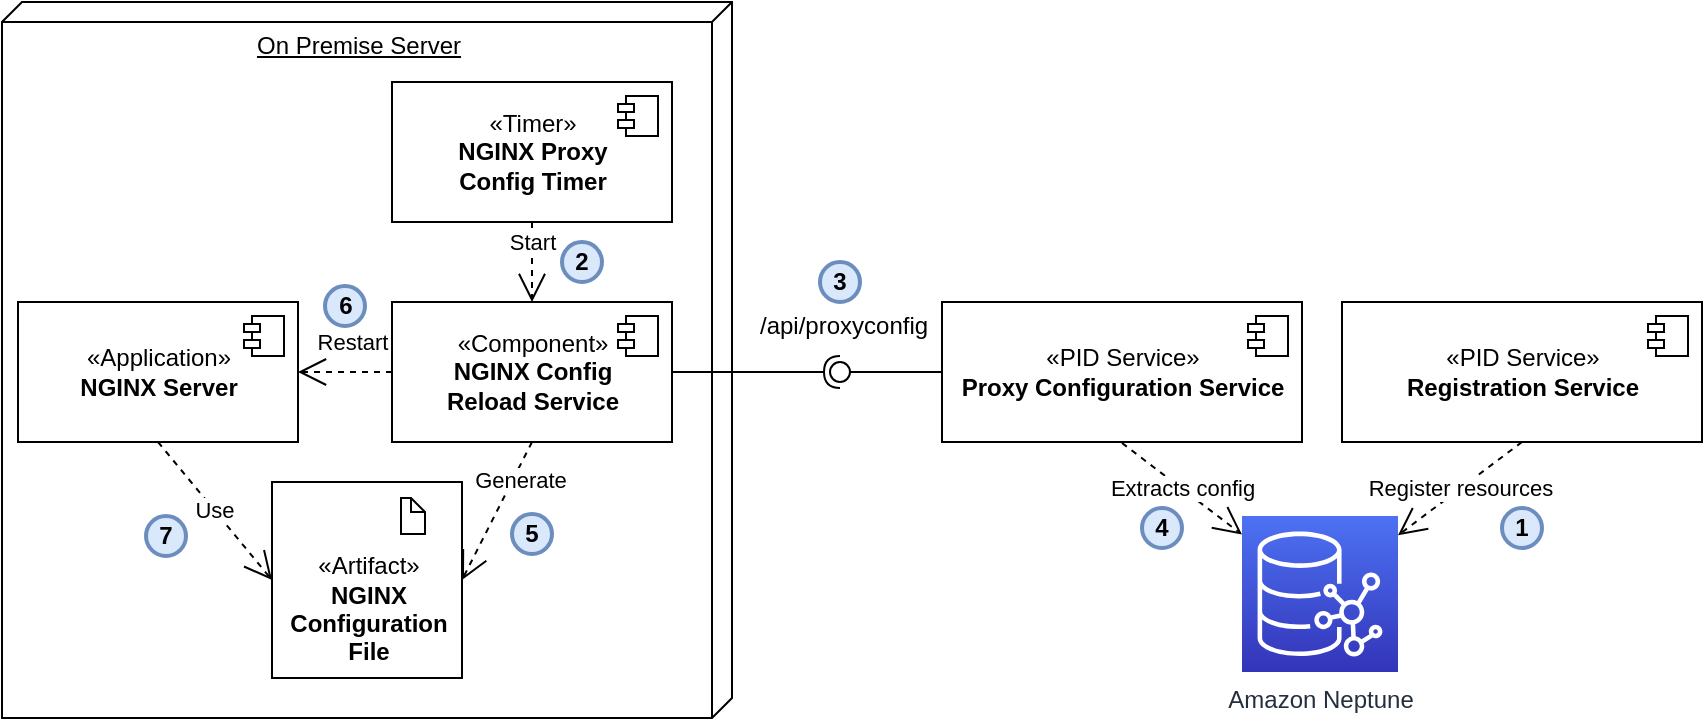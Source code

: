 <mxfile pages="1" version="11.2.4" type="device"><diagram id="wMD3JfLOHmqPa8g3TPrb" name="Page-1"><mxGraphModel dx="1185" dy="596" grid="1" gridSize="10" guides="1" tooltips="1" connect="1" arrows="1" fold="1" page="1" pageScale="1" pageWidth="850" pageHeight="1100" math="0" shadow="0"><root><mxCell id="0"/><mxCell id="1" parent="0"/><mxCell id="M9fB_x5Olziss_L0Bqrp-20" value="&lt;br&gt;«PID Service»&lt;br&gt;&lt;span&gt;&lt;b&gt;Proxy Configuration Service&lt;/b&gt;&lt;/span&gt;" style="html=1;align=center;verticalAlign=top;" parent="1" vertex="1"><mxGeometry x="560" y="310" width="180" height="70" as="geometry"/></mxCell><mxCell id="M9fB_x5Olziss_L0Bqrp-21" value="" style="shape=component;jettyWidth=8;jettyHeight=4;" parent="M9fB_x5Olziss_L0Bqrp-20" vertex="1"><mxGeometry x="1" width="20" height="20" relative="1" as="geometry"><mxPoint x="-27" y="7" as="offset"/></mxGeometry></mxCell><mxCell id="M9fB_x5Olziss_L0Bqrp-2" value="On Premise Server" style="verticalAlign=top;align=center;spacingTop=8;spacingLeft=2;spacingRight=12;shape=cube;size=10;direction=south;fontStyle=4;html=1;" parent="1" vertex="1"><mxGeometry x="90" y="160" width="365" height="358" as="geometry"/></mxCell><mxCell id="M9fB_x5Olziss_L0Bqrp-5" value="«Component»&lt;br&gt;&lt;b&gt;NGINX Config&lt;br&gt;Reload Service&lt;/b&gt;" style="html=1;" parent="1" vertex="1"><mxGeometry x="285" y="310" width="140" height="70" as="geometry"/></mxCell><mxCell id="M9fB_x5Olziss_L0Bqrp-6" value="" style="shape=component;jettyWidth=8;jettyHeight=4;" parent="M9fB_x5Olziss_L0Bqrp-5" vertex="1"><mxGeometry x="1" width="20" height="20" relative="1" as="geometry"><mxPoint x="-27" y="7" as="offset"/></mxGeometry></mxCell><mxCell id="M9fB_x5Olziss_L0Bqrp-9" value="«Application»&lt;br&gt;&lt;b&gt;NGINX Server&lt;/b&gt;" style="html=1;" parent="1" vertex="1"><mxGeometry x="98" y="310" width="140" height="70" as="geometry"/></mxCell><mxCell id="M9fB_x5Olziss_L0Bqrp-10" value="" style="shape=component;jettyWidth=8;jettyHeight=4;" parent="M9fB_x5Olziss_L0Bqrp-9" vertex="1"><mxGeometry x="1" width="20" height="20" relative="1" as="geometry"><mxPoint x="-27" y="7" as="offset"/></mxGeometry></mxCell><mxCell id="M9fB_x5Olziss_L0Bqrp-12" value="&lt;br&gt;&lt;br&gt;«Artifact»&lt;br&gt;&lt;b&gt;NGINX&lt;br&gt;Configuration&lt;br&gt;File&lt;/b&gt;" style="html=1;" parent="1" vertex="1"><mxGeometry x="225" y="400" width="95" height="98" as="geometry"/></mxCell><mxCell id="M9fB_x5Olziss_L0Bqrp-11" value="" style="shape=note;whiteSpace=wrap;html=1;size=7;verticalAlign=top;align=left;spacingTop=-6;" parent="1" vertex="1"><mxGeometry x="289.5" y="408" width="12" height="18" as="geometry"/></mxCell><mxCell id="M9fB_x5Olziss_L0Bqrp-14" value="Use" style="endArrow=open;endSize=12;dashed=1;html=1;exitX=0.5;exitY=1;exitDx=0;exitDy=0;entryX=0;entryY=0.5;entryDx=0;entryDy=0;" parent="1" source="M9fB_x5Olziss_L0Bqrp-9" target="M9fB_x5Olziss_L0Bqrp-12" edge="1"><mxGeometry width="160" relative="1" as="geometry"><mxPoint x="90" y="548" as="sourcePoint"/><mxPoint x="430" y="738" as="targetPoint"/></mxGeometry></mxCell><mxCell id="M9fB_x5Olziss_L0Bqrp-15" value="Generate" style="endArrow=open;endSize=12;dashed=1;html=1;exitX=0.5;exitY=1;exitDx=0;exitDy=0;entryX=1;entryY=0.5;entryDx=0;entryDy=0;" parent="1" source="M9fB_x5Olziss_L0Bqrp-5" target="M9fB_x5Olziss_L0Bqrp-12" edge="1"><mxGeometry x="-0.497" y="3" width="160" relative="1" as="geometry"><mxPoint x="190" y="388" as="sourcePoint"/><mxPoint x="230" y="460.5" as="targetPoint"/><mxPoint as="offset"/></mxGeometry></mxCell><mxCell id="M9fB_x5Olziss_L0Bqrp-16" value="" style="rounded=0;orthogonalLoop=1;jettySize=auto;html=1;endArrow=none;endFill=0;" parent="1" source="M9fB_x5Olziss_L0Bqrp-20" target="M9fB_x5Olziss_L0Bqrp-18" edge="1"><mxGeometry relative="1" as="geometry"><mxPoint x="560" y="343" as="sourcePoint"/></mxGeometry></mxCell><mxCell id="M9fB_x5Olziss_L0Bqrp-17" value="" style="rounded=0;orthogonalLoop=1;jettySize=auto;html=1;endArrow=halfCircle;endFill=0;entryX=0.5;entryY=0.5;entryDx=0;entryDy=0;endSize=6;strokeWidth=1;exitX=1;exitY=0.5;exitDx=0;exitDy=0;" parent="1" source="M9fB_x5Olziss_L0Bqrp-5" target="M9fB_x5Olziss_L0Bqrp-18" edge="1"><mxGeometry relative="1" as="geometry"><mxPoint x="509" y="430" as="sourcePoint"/></mxGeometry></mxCell><mxCell id="M9fB_x5Olziss_L0Bqrp-18" value="" style="ellipse;whiteSpace=wrap;html=1;fontFamily=Helvetica;fontSize=12;fontColor=#000000;align=center;strokeColor=#000000;fillColor=#ffffff;points=[];aspect=fixed;resizable=0;" parent="1" vertex="1"><mxGeometry x="504" y="340" width="10" height="10" as="geometry"/></mxCell><mxCell id="M9fB_x5Olziss_L0Bqrp-19" value="/api/proxyconfig" style="text;html=1;resizable=0;points=[];autosize=1;align=left;verticalAlign=top;spacingTop=-4;fontStyle=0" parent="1" vertex="1"><mxGeometry x="467" y="312" width="100" height="20" as="geometry"/></mxCell><mxCell id="K-Z2mLkxp_o1GWR2NdcD-1" value="«PID Service»&lt;br&gt;&lt;b&gt;Registration Service&lt;/b&gt;" style="html=1;" vertex="1" parent="1"><mxGeometry x="760" y="310" width="180" height="70" as="geometry"/></mxCell><mxCell id="K-Z2mLkxp_o1GWR2NdcD-2" value="" style="shape=component;jettyWidth=8;jettyHeight=4;" vertex="1" parent="K-Z2mLkxp_o1GWR2NdcD-1"><mxGeometry x="1" width="20" height="20" relative="1" as="geometry"><mxPoint x="-27" y="7" as="offset"/></mxGeometry></mxCell><mxCell id="K-Z2mLkxp_o1GWR2NdcD-23" value="Amazon Neptune&lt;br&gt;" style="outlineConnect=0;fontColor=#232F3E;gradientColor=#4D72F3;gradientDirection=north;fillColor=#3334B9;strokeColor=#ffffff;dashed=0;verticalLabelPosition=bottom;verticalAlign=top;align=center;html=1;fontSize=12;fontStyle=0;aspect=fixed;shape=mxgraph.aws4.resourceIcon;resIcon=mxgraph.aws4.neptune;" vertex="1" parent="1"><mxGeometry x="710" y="417" width="78" height="78" as="geometry"/></mxCell><mxCell id="K-Z2mLkxp_o1GWR2NdcD-25" value="Extracts config" style="endArrow=open;endSize=12;dashed=1;html=1;" edge="1" parent="1" target="K-Z2mLkxp_o1GWR2NdcD-23"><mxGeometry width="160" relative="1" as="geometry"><mxPoint x="650" y="380.5" as="sourcePoint"/><mxPoint x="810" y="380.5" as="targetPoint"/></mxGeometry></mxCell><mxCell id="K-Z2mLkxp_o1GWR2NdcD-26" value="Register resources" style="endArrow=open;endSize=12;dashed=1;html=1;exitX=0.5;exitY=1;exitDx=0;exitDy=0;" edge="1" parent="1" source="K-Z2mLkxp_o1GWR2NdcD-1" target="K-Z2mLkxp_o1GWR2NdcD-23"><mxGeometry width="160" relative="1" as="geometry"><mxPoint x="660" y="390.5" as="sourcePoint"/><mxPoint x="790" y="420" as="targetPoint"/></mxGeometry></mxCell><mxCell id="K-Z2mLkxp_o1GWR2NdcD-27" value="«Timer»&lt;br&gt;&lt;b&gt;NGINX Proxy&lt;br&gt;Config Timer&lt;/b&gt;" style="html=1;" vertex="1" parent="1"><mxGeometry x="285" y="200" width="140" height="70" as="geometry"/></mxCell><mxCell id="K-Z2mLkxp_o1GWR2NdcD-28" value="" style="shape=component;jettyWidth=8;jettyHeight=4;" vertex="1" parent="K-Z2mLkxp_o1GWR2NdcD-27"><mxGeometry x="1" width="20" height="20" relative="1" as="geometry"><mxPoint x="-27" y="7" as="offset"/></mxGeometry></mxCell><mxCell id="K-Z2mLkxp_o1GWR2NdcD-32" value="Start" style="endArrow=open;endSize=12;dashed=1;html=1;exitX=0.5;exitY=1;exitDx=0;exitDy=0;entryX=0.5;entryY=0;entryDx=0;entryDy=0;" edge="1" parent="1" source="K-Z2mLkxp_o1GWR2NdcD-27" target="M9fB_x5Olziss_L0Bqrp-5"><mxGeometry x="-0.5" width="160" relative="1" as="geometry"><mxPoint x="90" y="540" as="sourcePoint"/><mxPoint x="250" y="540" as="targetPoint"/><mxPoint as="offset"/></mxGeometry></mxCell><mxCell id="K-Z2mLkxp_o1GWR2NdcD-35" value="Restart" style="endArrow=open;endSize=12;dashed=1;html=1;entryX=1;entryY=0.5;entryDx=0;entryDy=0;exitX=0;exitY=0.5;exitDx=0;exitDy=0;" edge="1" parent="1" source="M9fB_x5Olziss_L0Bqrp-5" target="M9fB_x5Olziss_L0Bqrp-9"><mxGeometry x="-0.143" y="-15" width="160" relative="1" as="geometry"><mxPoint x="90" y="540" as="sourcePoint"/><mxPoint x="250" y="540" as="targetPoint"/><mxPoint as="offset"/></mxGeometry></mxCell><mxCell id="K-Z2mLkxp_o1GWR2NdcD-37" value="2" style="ellipse;whiteSpace=wrap;html=1;aspect=fixed;fillColor=#dae8fc;strokeColor=#6c8ebf;fontStyle=1;gradientColor=none;strokeWidth=2;" vertex="1" parent="1"><mxGeometry x="370" y="280" width="20" height="20" as="geometry"/></mxCell><mxCell id="K-Z2mLkxp_o1GWR2NdcD-38" value="3" style="ellipse;whiteSpace=wrap;html=1;aspect=fixed;fillColor=#dae8fc;strokeColor=#6c8ebf;fontStyle=1;gradientColor=none;strokeWidth=2;" vertex="1" parent="1"><mxGeometry x="499" y="290" width="20" height="20" as="geometry"/></mxCell><mxCell id="K-Z2mLkxp_o1GWR2NdcD-39" value="5" style="ellipse;whiteSpace=wrap;html=1;aspect=fixed;fillColor=#dae8fc;strokeColor=#6c8ebf;fontStyle=1;gradientColor=none;strokeWidth=2;" vertex="1" parent="1"><mxGeometry x="345" y="416" width="20" height="20" as="geometry"/></mxCell><mxCell id="K-Z2mLkxp_o1GWR2NdcD-41" value="6" style="ellipse;whiteSpace=wrap;html=1;aspect=fixed;fillColor=#dae8fc;strokeColor=#6c8ebf;fontStyle=1;gradientColor=none;strokeWidth=2;" vertex="1" parent="1"><mxGeometry x="251.5" y="302" width="20" height="20" as="geometry"/></mxCell><mxCell id="K-Z2mLkxp_o1GWR2NdcD-43" value="1" style="ellipse;whiteSpace=wrap;html=1;aspect=fixed;fillColor=#dae8fc;strokeColor=#6c8ebf;fontStyle=1;gradientColor=none;strokeWidth=2;" vertex="1" parent="1"><mxGeometry x="840" y="413" width="20" height="20" as="geometry"/></mxCell><mxCell id="K-Z2mLkxp_o1GWR2NdcD-44" value="7" style="ellipse;whiteSpace=wrap;html=1;aspect=fixed;fillColor=#dae8fc;strokeColor=#6c8ebf;fontStyle=1;gradientColor=none;strokeWidth=2;" vertex="1" parent="1"><mxGeometry x="162" y="417" width="20" height="20" as="geometry"/></mxCell><mxCell id="K-Z2mLkxp_o1GWR2NdcD-46" value="4" style="ellipse;whiteSpace=wrap;html=1;aspect=fixed;fillColor=#dae8fc;strokeColor=#6c8ebf;fontStyle=1;gradientColor=none;strokeWidth=2;" vertex="1" parent="1"><mxGeometry x="660" y="413" width="20" height="20" as="geometry"/></mxCell></root></mxGraphModel></diagram></mxfile>